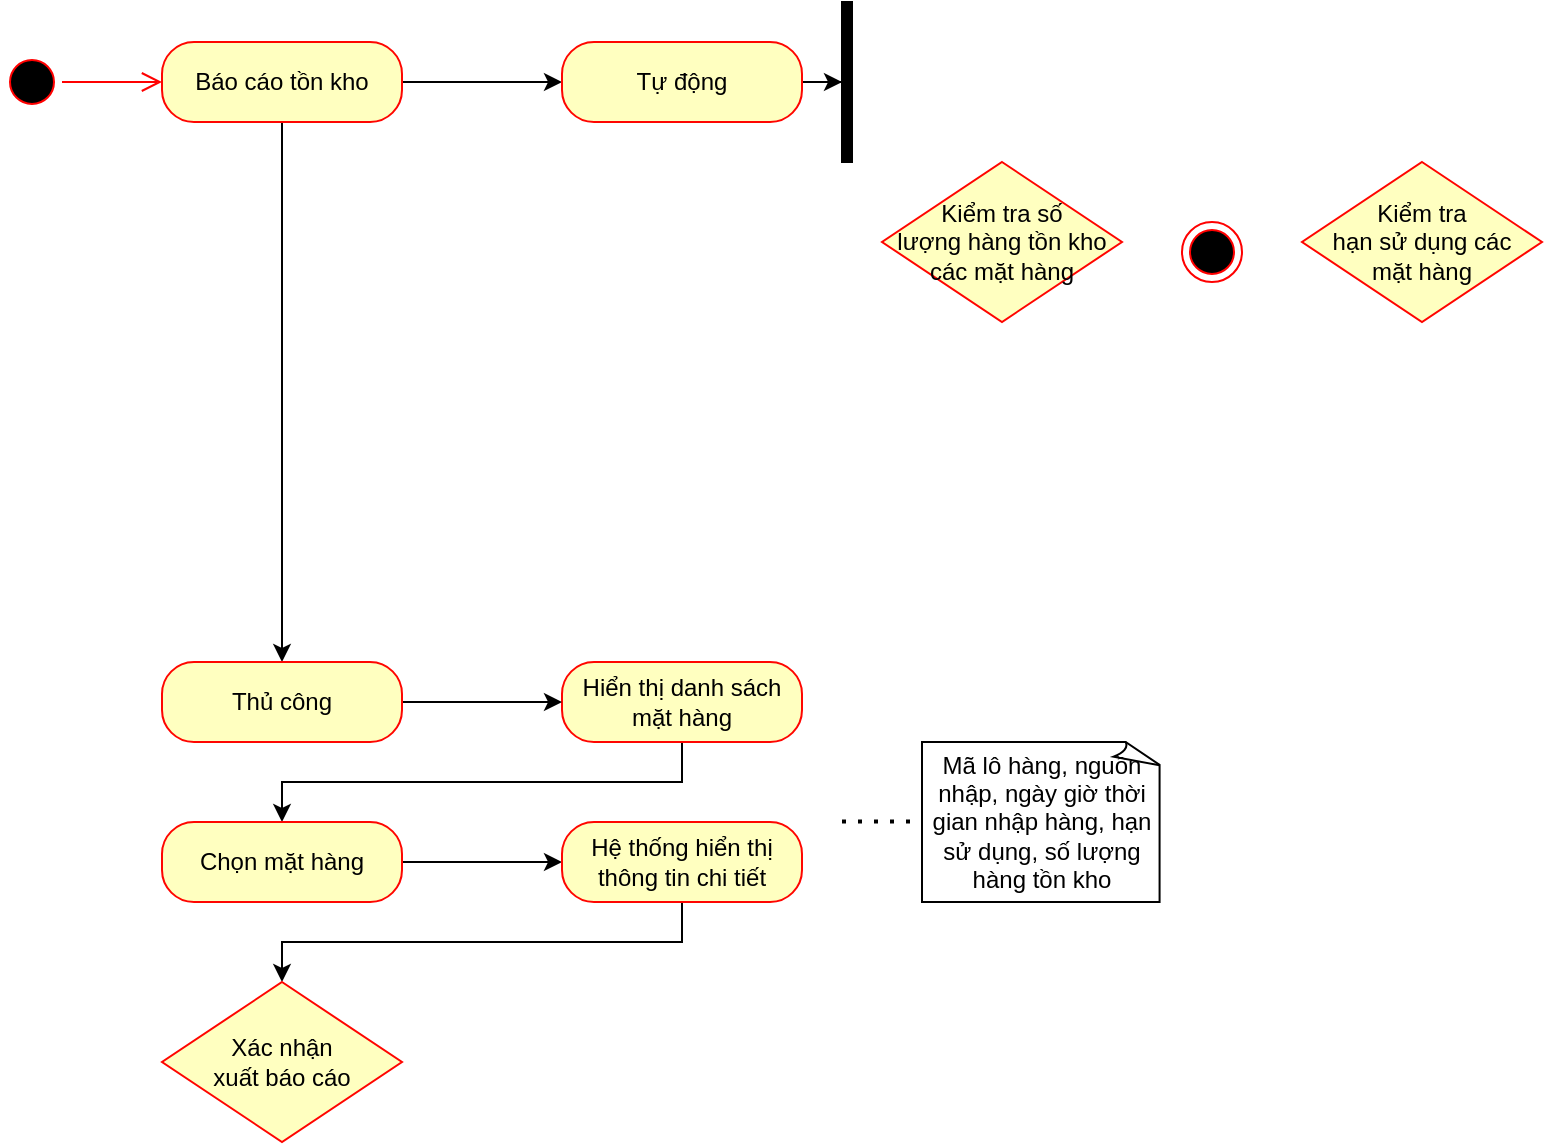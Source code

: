 <mxfile version="26.0.7">
  <diagram name="Page-1" id="pjLopgUQoMTeIaIfxZGK">
    <mxGraphModel dx="1502" dy="643" grid="1" gridSize="10" guides="1" tooltips="1" connect="1" arrows="1" fold="1" page="1" pageScale="1" pageWidth="850" pageHeight="1100" math="0" shadow="0">
      <root>
        <mxCell id="0" />
        <mxCell id="1" parent="0" />
        <mxCell id="1CP6ehA5ngC1CQktgnU9-1" value="" style="ellipse;html=1;shape=startState;fillColor=#000000;strokeColor=#ff0000;" vertex="1" parent="1">
          <mxGeometry x="20" y="65" width="30" height="30" as="geometry" />
        </mxCell>
        <mxCell id="1CP6ehA5ngC1CQktgnU9-2" value="" style="edgeStyle=orthogonalEdgeStyle;html=1;verticalAlign=bottom;endArrow=open;endSize=8;strokeColor=#ff0000;rounded=0;entryX=0;entryY=0.5;entryDx=0;entryDy=0;" edge="1" source="1CP6ehA5ngC1CQktgnU9-1" parent="1" target="1CP6ehA5ngC1CQktgnU9-3">
          <mxGeometry relative="1" as="geometry">
            <mxPoint x="100" y="85" as="targetPoint" />
          </mxGeometry>
        </mxCell>
        <mxCell id="1CP6ehA5ngC1CQktgnU9-16" value="" style="edgeStyle=orthogonalEdgeStyle;rounded=0;orthogonalLoop=1;jettySize=auto;html=1;" edge="1" parent="1" source="1CP6ehA5ngC1CQktgnU9-3" target="1CP6ehA5ngC1CQktgnU9-15">
          <mxGeometry relative="1" as="geometry" />
        </mxCell>
        <mxCell id="1CP6ehA5ngC1CQktgnU9-22" value="" style="edgeStyle=orthogonalEdgeStyle;rounded=0;orthogonalLoop=1;jettySize=auto;html=1;" edge="1" parent="1" source="1CP6ehA5ngC1CQktgnU9-3" target="1CP6ehA5ngC1CQktgnU9-14">
          <mxGeometry relative="1" as="geometry" />
        </mxCell>
        <mxCell id="1CP6ehA5ngC1CQktgnU9-3" value="Báo cáo tồn kho" style="rounded=1;whiteSpace=wrap;html=1;arcSize=40;fontColor=#000000;fillColor=#ffffc0;strokeColor=light-dark(#FF0500,#FFFFFF);" vertex="1" parent="1">
          <mxGeometry x="100" y="60" width="120" height="40" as="geometry" />
        </mxCell>
        <mxCell id="1CP6ehA5ngC1CQktgnU9-19" style="edgeStyle=orthogonalEdgeStyle;rounded=0;orthogonalLoop=1;jettySize=auto;html=1;entryX=0.5;entryY=0;entryDx=0;entryDy=0;" edge="1" parent="1" source="1CP6ehA5ngC1CQktgnU9-4" target="1CP6ehA5ngC1CQktgnU9-5">
          <mxGeometry relative="1" as="geometry">
            <Array as="points">
              <mxPoint x="360" y="430" />
              <mxPoint x="160" y="430" />
            </Array>
          </mxGeometry>
        </mxCell>
        <mxCell id="1CP6ehA5ngC1CQktgnU9-4" value="Hiển thị danh sách mặt hàng" style="rounded=1;whiteSpace=wrap;html=1;arcSize=40;fontColor=#000000;fillColor=#ffffc0;strokeColor=light-dark(#FF0500,#FFFFFF);" vertex="1" parent="1">
          <mxGeometry x="300" y="370" width="120" height="40" as="geometry" />
        </mxCell>
        <mxCell id="1CP6ehA5ngC1CQktgnU9-10" value="" style="edgeStyle=orthogonalEdgeStyle;rounded=0;orthogonalLoop=1;jettySize=auto;html=1;" edge="1" parent="1" source="1CP6ehA5ngC1CQktgnU9-5" target="1CP6ehA5ngC1CQktgnU9-6">
          <mxGeometry relative="1" as="geometry" />
        </mxCell>
        <mxCell id="1CP6ehA5ngC1CQktgnU9-5" value="Chọn mặt hàng" style="rounded=1;whiteSpace=wrap;html=1;arcSize=40;fontColor=#000000;fillColor=#ffffc0;strokeColor=light-dark(#FF0500,#FFFFFF);" vertex="1" parent="1">
          <mxGeometry x="100" y="450" width="120" height="40" as="geometry" />
        </mxCell>
        <mxCell id="1CP6ehA5ngC1CQktgnU9-21" style="edgeStyle=orthogonalEdgeStyle;rounded=0;orthogonalLoop=1;jettySize=auto;html=1;entryX=0.5;entryY=0;entryDx=0;entryDy=0;" edge="1" parent="1" source="1CP6ehA5ngC1CQktgnU9-6" target="1CP6ehA5ngC1CQktgnU9-20">
          <mxGeometry relative="1" as="geometry">
            <Array as="points">
              <mxPoint x="360" y="510" />
              <mxPoint x="160" y="510" />
            </Array>
          </mxGeometry>
        </mxCell>
        <mxCell id="1CP6ehA5ngC1CQktgnU9-6" value="Hệ thống hiển thị thông tin chi tiết" style="rounded=1;whiteSpace=wrap;html=1;arcSize=40;fontColor=#000000;fillColor=#ffffc0;strokeColor=light-dark(#FF0500,#FFFFFF);" vertex="1" parent="1">
          <mxGeometry x="300" y="450" width="120" height="40" as="geometry" />
        </mxCell>
        <mxCell id="1CP6ehA5ngC1CQktgnU9-7" value="Mã lô hàng, nguồn nhập, ngày giờ thời gian nhập hàng, hạn sử dụng, số lượng hàng tồn kho" style="whiteSpace=wrap;html=1;shape=mxgraph.basic.document;align=center;strokeColor=#000000;" vertex="1" parent="1">
          <mxGeometry x="480" y="410" width="120" height="80" as="geometry" />
        </mxCell>
        <mxCell id="1CP6ehA5ngC1CQktgnU9-11" value="" style="endArrow=none;dashed=1;html=1;dashPattern=1 3;strokeWidth=2;rounded=0;" edge="1" parent="1">
          <mxGeometry width="50" height="50" relative="1" as="geometry">
            <mxPoint x="440" y="449.76" as="sourcePoint" />
            <mxPoint x="480" y="449.76" as="targetPoint" />
            <Array as="points">
              <mxPoint x="460" y="449.76" />
            </Array>
          </mxGeometry>
        </mxCell>
        <mxCell id="1CP6ehA5ngC1CQktgnU9-29" value="" style="edgeStyle=orthogonalEdgeStyle;rounded=0;orthogonalLoop=1;jettySize=auto;html=1;" edge="1" parent="1" source="1CP6ehA5ngC1CQktgnU9-14" target="1CP6ehA5ngC1CQktgnU9-28">
          <mxGeometry relative="1" as="geometry" />
        </mxCell>
        <mxCell id="1CP6ehA5ngC1CQktgnU9-14" value="Tự động" style="rounded=1;whiteSpace=wrap;html=1;arcSize=40;fontColor=#000000;fillColor=#ffffc0;strokeColor=light-dark(#FF0500,#FFFFFF);" vertex="1" parent="1">
          <mxGeometry x="300" y="60" width="120" height="40" as="geometry" />
        </mxCell>
        <mxCell id="1CP6ehA5ngC1CQktgnU9-17" value="" style="edgeStyle=orthogonalEdgeStyle;rounded=0;orthogonalLoop=1;jettySize=auto;html=1;" edge="1" parent="1" source="1CP6ehA5ngC1CQktgnU9-15" target="1CP6ehA5ngC1CQktgnU9-4">
          <mxGeometry relative="1" as="geometry" />
        </mxCell>
        <mxCell id="1CP6ehA5ngC1CQktgnU9-15" value="Thủ công" style="rounded=1;whiteSpace=wrap;html=1;arcSize=40;fontColor=#000000;fillColor=#ffffc0;strokeColor=light-dark(#FF0500,#FFFFFF);" vertex="1" parent="1">
          <mxGeometry x="100" y="370" width="120" height="40" as="geometry" />
        </mxCell>
        <mxCell id="1CP6ehA5ngC1CQktgnU9-20" value="Xác nhận&lt;br&gt;xuất báo cáo" style="rhombus;whiteSpace=wrap;html=1;fontColor=#000000;fillColor=#ffffc0;strokeColor=light-dark(#FF0500,#FFFFFF);" vertex="1" parent="1">
          <mxGeometry x="100" y="530" width="120" height="80" as="geometry" />
        </mxCell>
        <mxCell id="1CP6ehA5ngC1CQktgnU9-25" value="Kiểm tra số&lt;div&gt;lượng hàng tồn kho&lt;br&gt;các mặt hàng&lt;/div&gt;" style="rhombus;whiteSpace=wrap;html=1;fontColor=#000000;fillColor=#ffffc0;strokeColor=light-dark(#FF0500,#FFFFFF);" vertex="1" parent="1">
          <mxGeometry x="460" y="120" width="120" height="80" as="geometry" />
        </mxCell>
        <mxCell id="1CP6ehA5ngC1CQktgnU9-27" value="Kiểm tra&lt;div&gt;hạn sử dụng các&lt;br&gt;mặt hàng&lt;/div&gt;" style="rhombus;whiteSpace=wrap;html=1;fontColor=#000000;fillColor=#ffffc0;strokeColor=light-dark(#FF0500,#FFFFFF);" vertex="1" parent="1">
          <mxGeometry x="670" y="120" width="120" height="80" as="geometry" />
        </mxCell>
        <mxCell id="1CP6ehA5ngC1CQktgnU9-28" value="" style="html=1;points=[];perimeter=orthogonalPerimeter;fillColor=strokeColor;" vertex="1" parent="1">
          <mxGeometry x="440" y="40" width="5" height="80" as="geometry" />
        </mxCell>
        <mxCell id="1CP6ehA5ngC1CQktgnU9-40" value="" style="ellipse;html=1;shape=endState;fillColor=#000000;strokeColor=#ff0000;" vertex="1" parent="1">
          <mxGeometry x="610" y="150" width="30" height="30" as="geometry" />
        </mxCell>
      </root>
    </mxGraphModel>
  </diagram>
</mxfile>
